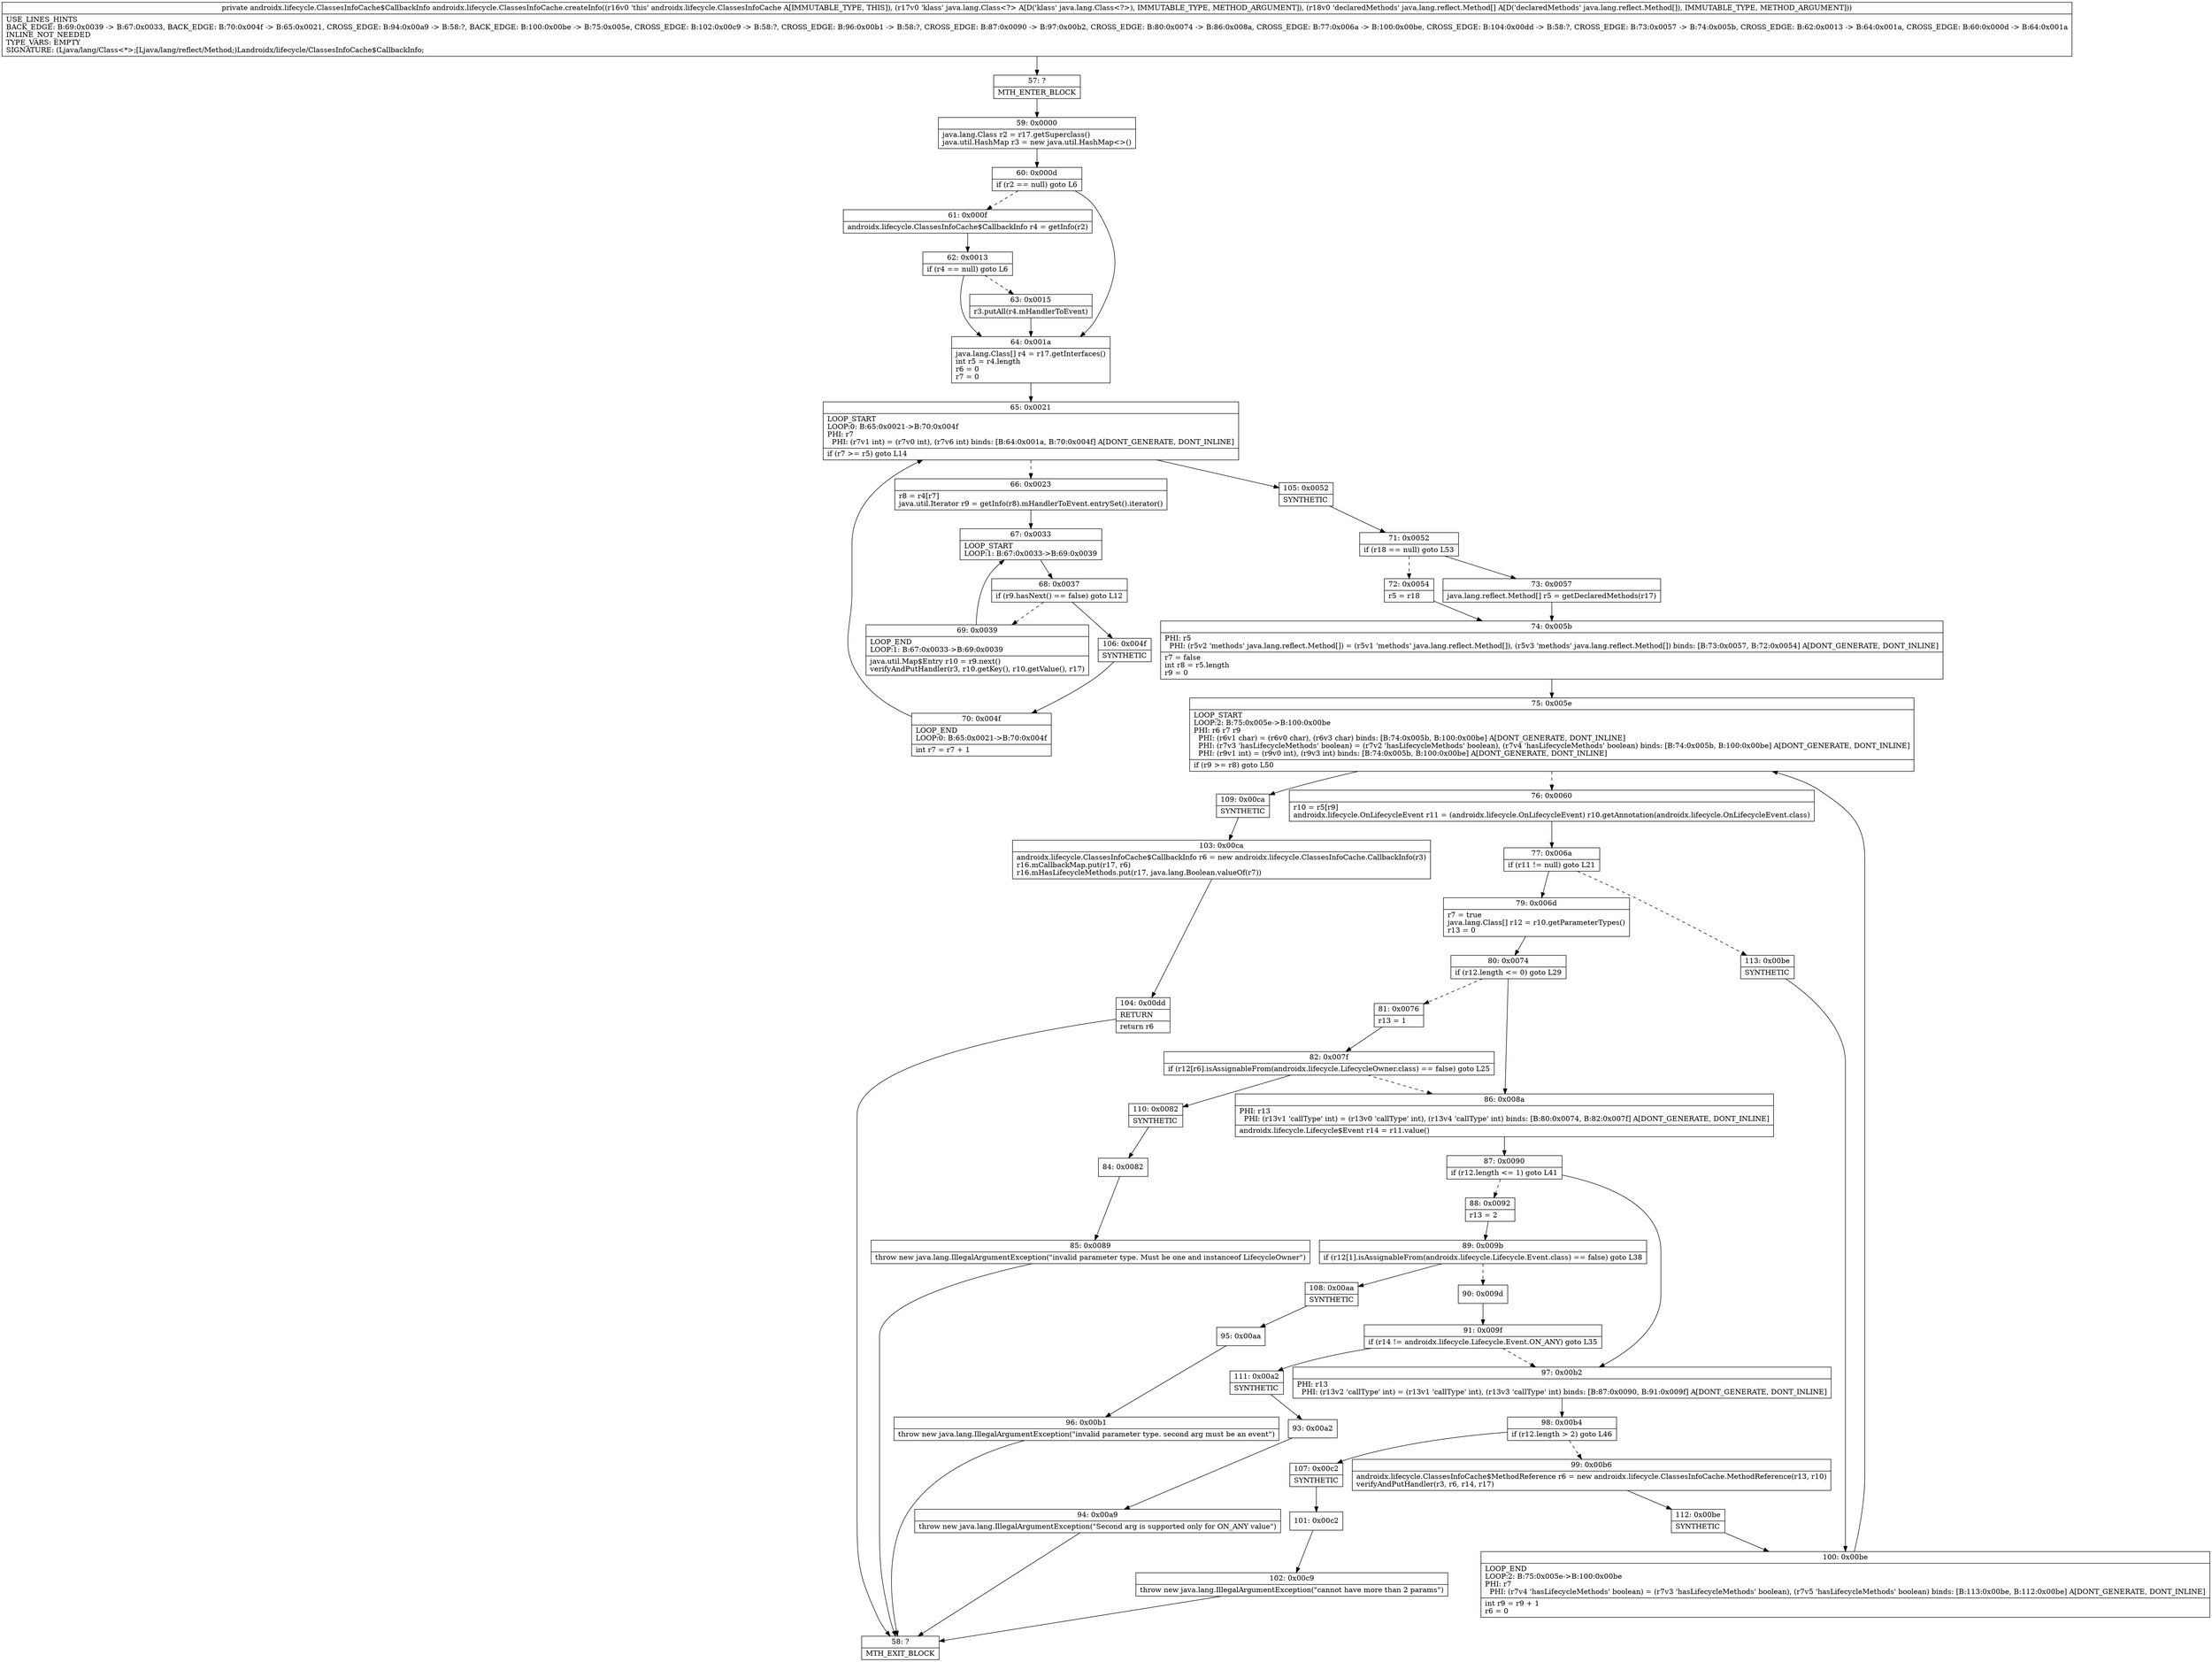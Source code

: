 digraph "CFG forandroidx.lifecycle.ClassesInfoCache.createInfo(Ljava\/lang\/Class;[Ljava\/lang\/reflect\/Method;)Landroidx\/lifecycle\/ClassesInfoCache$CallbackInfo;" {
Node_57 [shape=record,label="{57\:\ ?|MTH_ENTER_BLOCK\l}"];
Node_59 [shape=record,label="{59\:\ 0x0000|java.lang.Class r2 = r17.getSuperclass()\ljava.util.HashMap r3 = new java.util.HashMap\<\>()\l}"];
Node_60 [shape=record,label="{60\:\ 0x000d|if (r2 == null) goto L6\l}"];
Node_61 [shape=record,label="{61\:\ 0x000f|androidx.lifecycle.ClassesInfoCache$CallbackInfo r4 = getInfo(r2)\l}"];
Node_62 [shape=record,label="{62\:\ 0x0013|if (r4 == null) goto L6\l}"];
Node_63 [shape=record,label="{63\:\ 0x0015|r3.putAll(r4.mHandlerToEvent)\l}"];
Node_64 [shape=record,label="{64\:\ 0x001a|java.lang.Class[] r4 = r17.getInterfaces()\lint r5 = r4.length\lr6 = 0\lr7 = 0\l}"];
Node_65 [shape=record,label="{65\:\ 0x0021|LOOP_START\lLOOP:0: B:65:0x0021\-\>B:70:0x004f\lPHI: r7 \l  PHI: (r7v1 int) = (r7v0 int), (r7v6 int) binds: [B:64:0x001a, B:70:0x004f] A[DONT_GENERATE, DONT_INLINE]\l|if (r7 \>= r5) goto L14\l}"];
Node_66 [shape=record,label="{66\:\ 0x0023|r8 = r4[r7]\ljava.util.Iterator r9 = getInfo(r8).mHandlerToEvent.entrySet().iterator()\l}"];
Node_67 [shape=record,label="{67\:\ 0x0033|LOOP_START\lLOOP:1: B:67:0x0033\-\>B:69:0x0039\l}"];
Node_68 [shape=record,label="{68\:\ 0x0037|if (r9.hasNext() == false) goto L12\l}"];
Node_69 [shape=record,label="{69\:\ 0x0039|LOOP_END\lLOOP:1: B:67:0x0033\-\>B:69:0x0039\l|java.util.Map$Entry r10 = r9.next()\lverifyAndPutHandler(r3, r10.getKey(), r10.getValue(), r17)\l}"];
Node_106 [shape=record,label="{106\:\ 0x004f|SYNTHETIC\l}"];
Node_70 [shape=record,label="{70\:\ 0x004f|LOOP_END\lLOOP:0: B:65:0x0021\-\>B:70:0x004f\l|int r7 = r7 + 1\l}"];
Node_105 [shape=record,label="{105\:\ 0x0052|SYNTHETIC\l}"];
Node_71 [shape=record,label="{71\:\ 0x0052|if (r18 == null) goto L53\l}"];
Node_72 [shape=record,label="{72\:\ 0x0054|r5 = r18\l}"];
Node_74 [shape=record,label="{74\:\ 0x005b|PHI: r5 \l  PHI: (r5v2 'methods' java.lang.reflect.Method[]) = (r5v1 'methods' java.lang.reflect.Method[]), (r5v3 'methods' java.lang.reflect.Method[]) binds: [B:73:0x0057, B:72:0x0054] A[DONT_GENERATE, DONT_INLINE]\l|r7 = false\lint r8 = r5.length\lr9 = 0\l}"];
Node_75 [shape=record,label="{75\:\ 0x005e|LOOP_START\lLOOP:2: B:75:0x005e\-\>B:100:0x00be\lPHI: r6 r7 r9 \l  PHI: (r6v1 char) = (r6v0 char), (r6v3 char) binds: [B:74:0x005b, B:100:0x00be] A[DONT_GENERATE, DONT_INLINE]\l  PHI: (r7v3 'hasLifecycleMethods' boolean) = (r7v2 'hasLifecycleMethods' boolean), (r7v4 'hasLifecycleMethods' boolean) binds: [B:74:0x005b, B:100:0x00be] A[DONT_GENERATE, DONT_INLINE]\l  PHI: (r9v1 int) = (r9v0 int), (r9v3 int) binds: [B:74:0x005b, B:100:0x00be] A[DONT_GENERATE, DONT_INLINE]\l|if (r9 \>= r8) goto L50\l}"];
Node_76 [shape=record,label="{76\:\ 0x0060|r10 = r5[r9]\landroidx.lifecycle.OnLifecycleEvent r11 = (androidx.lifecycle.OnLifecycleEvent) r10.getAnnotation(androidx.lifecycle.OnLifecycleEvent.class)\l}"];
Node_77 [shape=record,label="{77\:\ 0x006a|if (r11 != null) goto L21\l}"];
Node_79 [shape=record,label="{79\:\ 0x006d|r7 = true\ljava.lang.Class[] r12 = r10.getParameterTypes()\lr13 = 0\l}"];
Node_80 [shape=record,label="{80\:\ 0x0074|if (r12.length \<= 0) goto L29\l}"];
Node_81 [shape=record,label="{81\:\ 0x0076|r13 = 1\l}"];
Node_82 [shape=record,label="{82\:\ 0x007f|if (r12[r6].isAssignableFrom(androidx.lifecycle.LifecycleOwner.class) == false) goto L25\l}"];
Node_110 [shape=record,label="{110\:\ 0x0082|SYNTHETIC\l}"];
Node_84 [shape=record,label="{84\:\ 0x0082}"];
Node_85 [shape=record,label="{85\:\ 0x0089|throw new java.lang.IllegalArgumentException(\"invalid parameter type. Must be one and instanceof LifecycleOwner\")\l}"];
Node_58 [shape=record,label="{58\:\ ?|MTH_EXIT_BLOCK\l}"];
Node_86 [shape=record,label="{86\:\ 0x008a|PHI: r13 \l  PHI: (r13v1 'callType' int) = (r13v0 'callType' int), (r13v4 'callType' int) binds: [B:80:0x0074, B:82:0x007f] A[DONT_GENERATE, DONT_INLINE]\l|androidx.lifecycle.Lifecycle$Event r14 = r11.value()\l}"];
Node_87 [shape=record,label="{87\:\ 0x0090|if (r12.length \<= 1) goto L41\l}"];
Node_88 [shape=record,label="{88\:\ 0x0092|r13 = 2\l}"];
Node_89 [shape=record,label="{89\:\ 0x009b|if (r12[1].isAssignableFrom(androidx.lifecycle.Lifecycle.Event.class) == false) goto L38\l}"];
Node_90 [shape=record,label="{90\:\ 0x009d}"];
Node_91 [shape=record,label="{91\:\ 0x009f|if (r14 != androidx.lifecycle.Lifecycle.Event.ON_ANY) goto L35\l}"];
Node_111 [shape=record,label="{111\:\ 0x00a2|SYNTHETIC\l}"];
Node_93 [shape=record,label="{93\:\ 0x00a2}"];
Node_94 [shape=record,label="{94\:\ 0x00a9|throw new java.lang.IllegalArgumentException(\"Second arg is supported only for ON_ANY value\")\l}"];
Node_108 [shape=record,label="{108\:\ 0x00aa|SYNTHETIC\l}"];
Node_95 [shape=record,label="{95\:\ 0x00aa}"];
Node_96 [shape=record,label="{96\:\ 0x00b1|throw new java.lang.IllegalArgumentException(\"invalid parameter type. second arg must be an event\")\l}"];
Node_97 [shape=record,label="{97\:\ 0x00b2|PHI: r13 \l  PHI: (r13v2 'callType' int) = (r13v1 'callType' int), (r13v3 'callType' int) binds: [B:87:0x0090, B:91:0x009f] A[DONT_GENERATE, DONT_INLINE]\l}"];
Node_98 [shape=record,label="{98\:\ 0x00b4|if (r12.length \> 2) goto L46\l}"];
Node_99 [shape=record,label="{99\:\ 0x00b6|androidx.lifecycle.ClassesInfoCache$MethodReference r6 = new androidx.lifecycle.ClassesInfoCache.MethodReference(r13, r10)\lverifyAndPutHandler(r3, r6, r14, r17)\l}"];
Node_112 [shape=record,label="{112\:\ 0x00be|SYNTHETIC\l}"];
Node_100 [shape=record,label="{100\:\ 0x00be|LOOP_END\lLOOP:2: B:75:0x005e\-\>B:100:0x00be\lPHI: r7 \l  PHI: (r7v4 'hasLifecycleMethods' boolean) = (r7v3 'hasLifecycleMethods' boolean), (r7v5 'hasLifecycleMethods' boolean) binds: [B:113:0x00be, B:112:0x00be] A[DONT_GENERATE, DONT_INLINE]\l|int r9 = r9 + 1\lr6 = 0\l}"];
Node_107 [shape=record,label="{107\:\ 0x00c2|SYNTHETIC\l}"];
Node_101 [shape=record,label="{101\:\ 0x00c2}"];
Node_102 [shape=record,label="{102\:\ 0x00c9|throw new java.lang.IllegalArgumentException(\"cannot have more than 2 params\")\l}"];
Node_113 [shape=record,label="{113\:\ 0x00be|SYNTHETIC\l}"];
Node_109 [shape=record,label="{109\:\ 0x00ca|SYNTHETIC\l}"];
Node_103 [shape=record,label="{103\:\ 0x00ca|androidx.lifecycle.ClassesInfoCache$CallbackInfo r6 = new androidx.lifecycle.ClassesInfoCache.CallbackInfo(r3)\lr16.mCallbackMap.put(r17, r6)\lr16.mHasLifecycleMethods.put(r17, java.lang.Boolean.valueOf(r7))\l}"];
Node_104 [shape=record,label="{104\:\ 0x00dd|RETURN\l|return r6\l}"];
Node_73 [shape=record,label="{73\:\ 0x0057|java.lang.reflect.Method[] r5 = getDeclaredMethods(r17)\l}"];
MethodNode[shape=record,label="{private androidx.lifecycle.ClassesInfoCache$CallbackInfo androidx.lifecycle.ClassesInfoCache.createInfo((r16v0 'this' androidx.lifecycle.ClassesInfoCache A[IMMUTABLE_TYPE, THIS]), (r17v0 'klass' java.lang.Class\<?\> A[D('klass' java.lang.Class\<?\>), IMMUTABLE_TYPE, METHOD_ARGUMENT]), (r18v0 'declaredMethods' java.lang.reflect.Method[] A[D('declaredMethods' java.lang.reflect.Method[]), IMMUTABLE_TYPE, METHOD_ARGUMENT]))  | USE_LINES_HINTS\lBACK_EDGE: B:69:0x0039 \-\> B:67:0x0033, BACK_EDGE: B:70:0x004f \-\> B:65:0x0021, CROSS_EDGE: B:94:0x00a9 \-\> B:58:?, BACK_EDGE: B:100:0x00be \-\> B:75:0x005e, CROSS_EDGE: B:102:0x00c9 \-\> B:58:?, CROSS_EDGE: B:96:0x00b1 \-\> B:58:?, CROSS_EDGE: B:87:0x0090 \-\> B:97:0x00b2, CROSS_EDGE: B:80:0x0074 \-\> B:86:0x008a, CROSS_EDGE: B:77:0x006a \-\> B:100:0x00be, CROSS_EDGE: B:104:0x00dd \-\> B:58:?, CROSS_EDGE: B:73:0x0057 \-\> B:74:0x005b, CROSS_EDGE: B:62:0x0013 \-\> B:64:0x001a, CROSS_EDGE: B:60:0x000d \-\> B:64:0x001a\lINLINE_NOT_NEEDED\lTYPE_VARS: EMPTY\lSIGNATURE: (Ljava\/lang\/Class\<*\>;[Ljava\/lang\/reflect\/Method;)Landroidx\/lifecycle\/ClassesInfoCache$CallbackInfo;\l}"];
MethodNode -> Node_57;Node_57 -> Node_59;
Node_59 -> Node_60;
Node_60 -> Node_61[style=dashed];
Node_60 -> Node_64;
Node_61 -> Node_62;
Node_62 -> Node_63[style=dashed];
Node_62 -> Node_64;
Node_63 -> Node_64;
Node_64 -> Node_65;
Node_65 -> Node_66[style=dashed];
Node_65 -> Node_105;
Node_66 -> Node_67;
Node_67 -> Node_68;
Node_68 -> Node_69[style=dashed];
Node_68 -> Node_106;
Node_69 -> Node_67;
Node_106 -> Node_70;
Node_70 -> Node_65;
Node_105 -> Node_71;
Node_71 -> Node_72[style=dashed];
Node_71 -> Node_73;
Node_72 -> Node_74;
Node_74 -> Node_75;
Node_75 -> Node_76[style=dashed];
Node_75 -> Node_109;
Node_76 -> Node_77;
Node_77 -> Node_79;
Node_77 -> Node_113[style=dashed];
Node_79 -> Node_80;
Node_80 -> Node_81[style=dashed];
Node_80 -> Node_86;
Node_81 -> Node_82;
Node_82 -> Node_86[style=dashed];
Node_82 -> Node_110;
Node_110 -> Node_84;
Node_84 -> Node_85;
Node_85 -> Node_58;
Node_86 -> Node_87;
Node_87 -> Node_88[style=dashed];
Node_87 -> Node_97;
Node_88 -> Node_89;
Node_89 -> Node_90[style=dashed];
Node_89 -> Node_108;
Node_90 -> Node_91;
Node_91 -> Node_97[style=dashed];
Node_91 -> Node_111;
Node_111 -> Node_93;
Node_93 -> Node_94;
Node_94 -> Node_58;
Node_108 -> Node_95;
Node_95 -> Node_96;
Node_96 -> Node_58;
Node_97 -> Node_98;
Node_98 -> Node_99[style=dashed];
Node_98 -> Node_107;
Node_99 -> Node_112;
Node_112 -> Node_100;
Node_100 -> Node_75;
Node_107 -> Node_101;
Node_101 -> Node_102;
Node_102 -> Node_58;
Node_113 -> Node_100;
Node_109 -> Node_103;
Node_103 -> Node_104;
Node_104 -> Node_58;
Node_73 -> Node_74;
}

